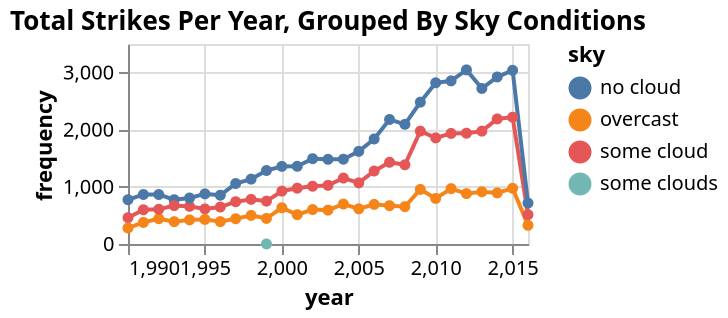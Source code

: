 {
  "$schema": "https://vega.github.io/schema/vega-lite/v5.json",
  "description": "Stock prices of 5 Tech Companies over Time.",
  "title": "Total Strikes Per Year, Grouped By Sky Conditions",
  "data": {"values": [{"year":1990,"sky":"some cloud","frequency":460},{"year":1990,"sky":"no cloud","frequency":775},{"year":1990,"sky":"overcast","frequency":281},{"year":1991,"sky":"no cloud","frequency":866},{"year":1991,"sky":"some cloud","frequency":599},{"year":1991,"sky":"overcast","frequency":377},{"year":1992,"sky":"overcast","frequency":443},{"year":1992,"sky":"some cloud","frequency":608},{"year":1992,"sky":"no cloud","frequency":866},{"year":1993,"sky":"overcast","frequency":391},{"year":1993,"sky":"no cloud","frequency":775},{"year":1993,"sky":"some cloud","frequency":672},{"year":1994,"sky":"some cloud","frequency":659},{"year":1994,"sky":"no cloud","frequency":805},{"year":1994,"sky":"overcast","frequency":422},{"year":1995,"sky":"no cloud","frequency":877},{"year":1995,"sky":"some cloud","frequency":614},{"year":1995,"sky":"overcast","frequency":430},{"year":1996,"sky":"no cloud","frequency":854},{"year":1996,"sky":"some cloud","frequency":647},{"year":1996,"sky":"overcast","frequency":392},{"year":1997,"sky":"no cloud","frequency":1058},{"year":1997,"sky":"overcast","frequency":442},{"year":1997,"sky":"some cloud","frequency":740},{"year":1998,"sky":"some cloud","frequency":781},{"year":1998,"sky":"no cloud","frequency":1135},{"year":1998,"sky":"overcast","frequency":500},{"year":1999,"sky":"overcast","frequency":448},{"year":1999,"sky":"no cloud","frequency":1286},{"year":1999,"sky":"some cloud","frequency":750},{"year":1999,"sky":"some clouds","frequency":1},{"year":2000,"sky":"overcast","frequency":634},{"year":2000,"sky":"no cloud","frequency":1358},{"year":2000,"sky":"some cloud","frequency":925},{"year":2001,"sky":"no cloud","frequency":1360},{"year":2001,"sky":"some cloud","frequency":977},{"year":2001,"sky":"overcast","frequency":513},{"year":2002,"sky":"no cloud","frequency":1493},{"year":2002,"sky":"overcast","frequency":603},{"year":2002,"sky":"some cloud","frequency":1011},{"year":2003,"sky":"some cloud","frequency":1027},{"year":2003,"sky":"no cloud","frequency":1482},{"year":2003,"sky":"overcast","frequency":593},{"year":2004,"sky":"overcast","frequency":699},{"year":2004,"sky":"no cloud","frequency":1484},{"year":2004,"sky":"some cloud","frequency":1154},{"year":2005,"sky":"no cloud","frequency":1621},{"year":2005,"sky":"overcast","frequency":616},{"year":2005,"sky":"some cloud","frequency":1070},{"year":2006,"sky":"some cloud","frequency":1277},{"year":2006,"sky":"no cloud","frequency":1838},{"year":2006,"sky":"overcast","frequency":693},{"year":2007,"sky":"no cloud","frequency":2179},{"year":2007,"sky":"some cloud","frequency":1430},{"year":2007,"sky":"overcast","frequency":671},{"year":2008,"sky":"no cloud","frequency":2094},{"year":2008,"sky":"some cloud","frequency":1386},{"year":2008,"sky":"overcast","frequency":654},{"year":2009,"sky":"no cloud","frequency":2482},{"year":2009,"sky":"some cloud","frequency":1975},{"year":2009,"sky":"overcast","frequency":955},{"year":2010,"sky":"overcast","frequency":797},{"year":2010,"sky":"some cloud","frequency":1857},{"year":2010,"sky":"no cloud","frequency":2821},{"year":2011,"sky":"no cloud","frequency":2855},{"year":2011,"sky":"some cloud","frequency":1935},{"year":2011,"sky":"overcast","frequency":969},{"year":2012,"sky":"no cloud","frequency":3047},{"year":2012,"sky":"some cloud","frequency":1939},{"year":2012,"sky":"overcast","frequency":882},{"year":2013,"sky":"some cloud","frequency":1975},{"year":2013,"sky":"no cloud","frequency":2722},{"year":2013,"sky":"overcast","frequency":914},{"year":2014,"sky":"some cloud","frequency":2189},{"year":2014,"sky":"no cloud","frequency":2923},{"year":2014,"sky":"overcast","frequency":894},{"year":2015,"sky":"some cloud","frequency":2219},{"year":2015,"sky":"no cloud","frequency":3040},{"year":2015,"sky":"overcast","frequency":975},{"year":2016,"sky":"some cloud","frequency":513},{"year":2016,"sky":"no cloud","frequency":716},{"year":2016,"sky":"overcast","frequency":328}]},
  "height": 100,
  "mark": {
    "type": "line",
    "point": true
  },
  "encoding": {
    "x": {"field": "year", "type": "quantitative"},
    "y": {"field": "frequency", "type": "quantitative"},
    "color": {"field": "sky", "type": "nominal"}
  }
}
